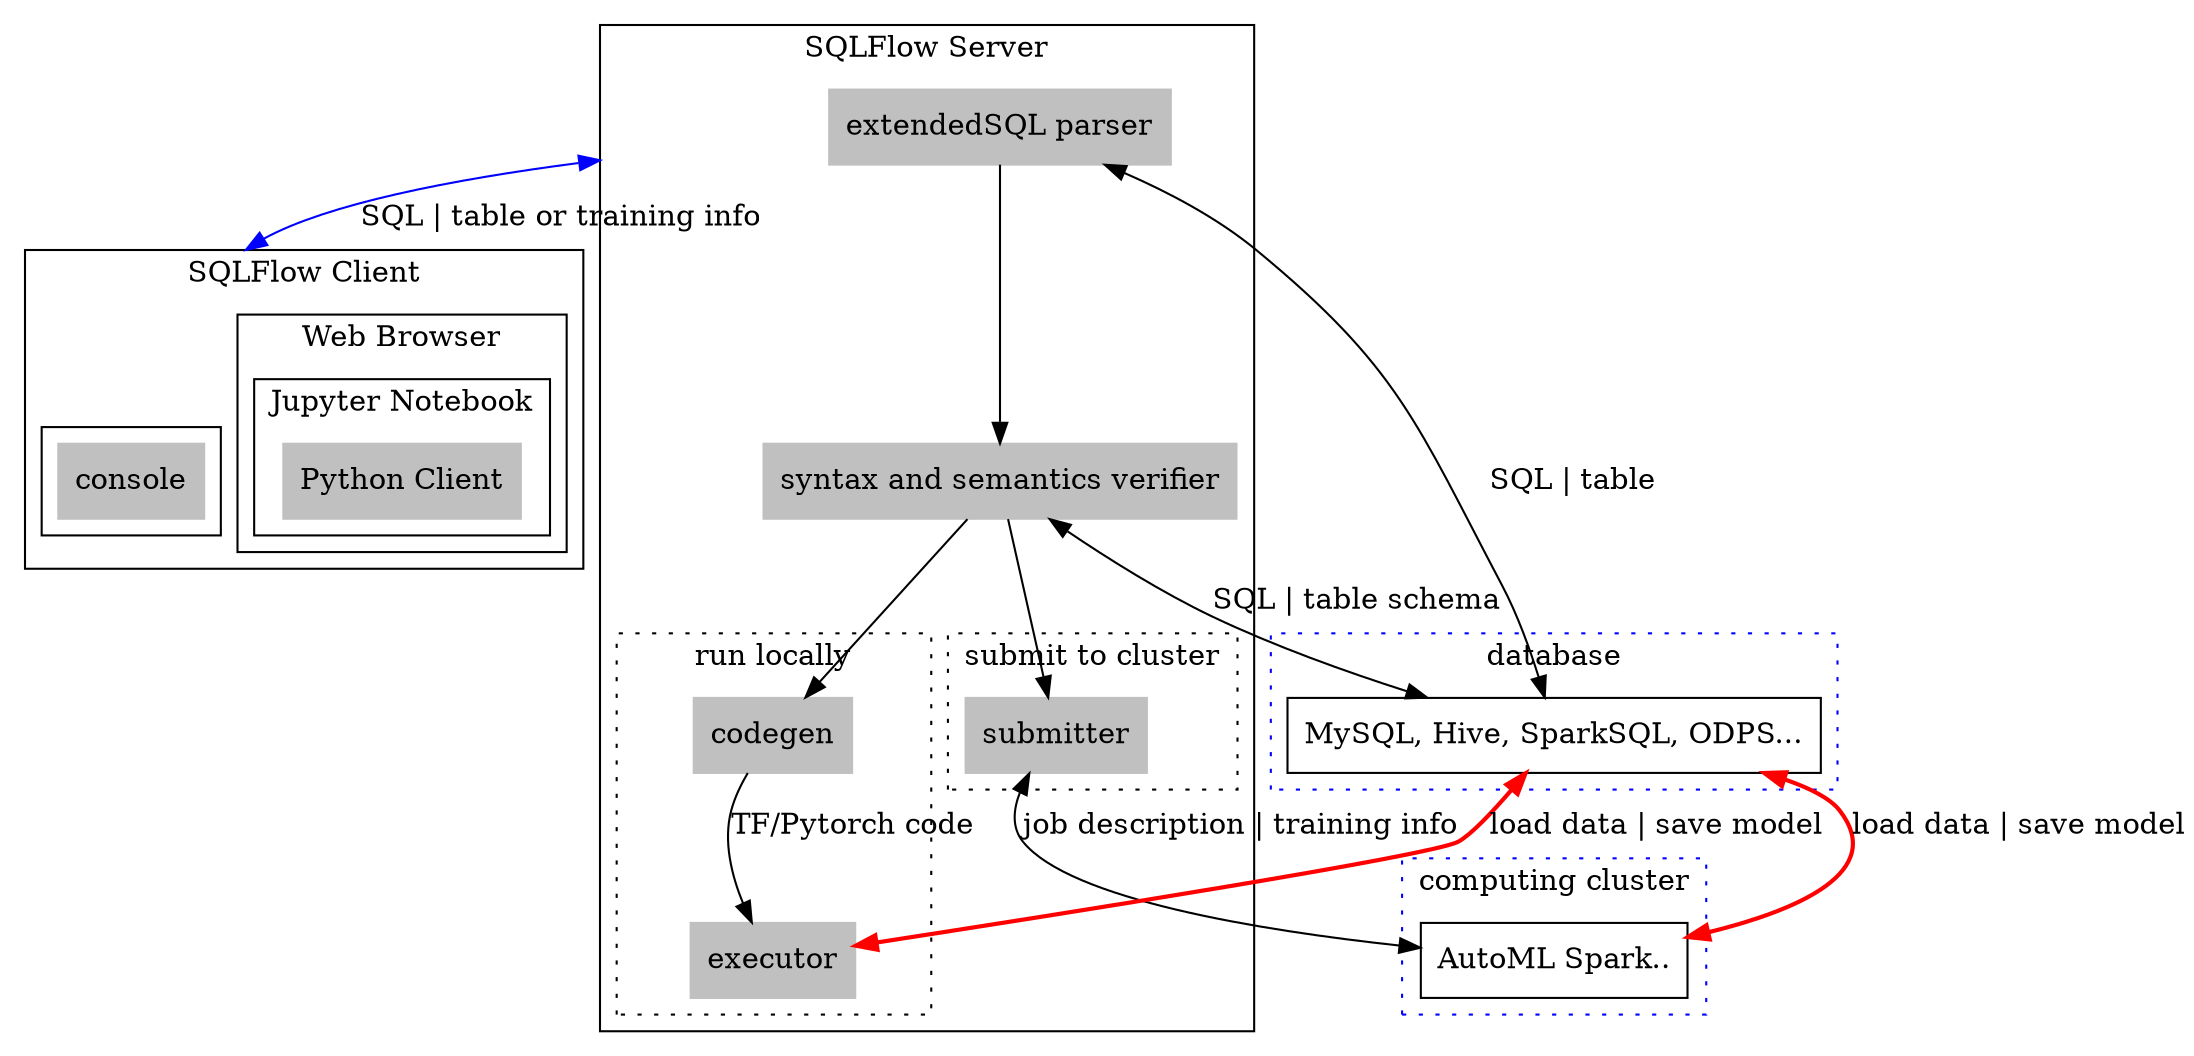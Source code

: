 digraph G {
  graph [compound=true];
  subgraph cluster_6 {
    label = "SQLFlow Client"

    subgraph cluster_0 {
      label = "Web Browser";
      subgraph cluster_4 {
        label = "Jupyter Notebook";
        node [style=filled,color=grey,shape=box];
        python_client [label = "Python Client"]
      }
    }

    subgraph cluster_5 {
      label = "";
      node [style=filled,color=grey,shape=box];
      console [label = "console"]
    }
  }


  subgraph cluster_1 {
    label = "SQLFlow Server";
    node [style=filled,color=grey,shape=box];
    parser [label="extendedSQL parser"]
    verifier [label="syntax and semantics verifier"]
    parser -> verifier;
    verifier -> {codegen submitter}

    subgraph cluster_10 {
      label = "run locally";
      node [style=filled, shape=box];
      graph[style=dotted];
      codegen -> executor [label="TF/Pytorch code"];
    }

    subgraph cluster_11 {
      label = "submit to cluster";
      node [style=filled, shape=box];
      graph[style=dotted];
      submitter;
    }
  }

  subgraph cluster_2 { 
    label = "database"
    style=filled;
    graph[style=dotted];
    color=blue;
    database [label="MySQL, Hive, SparkSQL, ODPS...",shape=box];
  }

  subgraph cluster_3 {
    label = "computing cluster"
    style=filled;
    graph[style=dotted];
    color=blue;
    compute_cluster [label="AutoML Spark..",shape=box];
  }

  parser -> console [ltail=cluster_1, lhead=cluster_6, color=blue, dir="both", label="SQL | table or training info"]
  parser -> database [dir="both", label="SQL | table"];
  verifier -> database [dir="both", label="SQL | table schema"];
  submitter -> compute_cluster [dir="both", label="job description | training info"]

  database -> compute_cluster [color=red, style=bold, dir="both", label="load data | save model"]
  database -> executor [color=red, style=bold, dir="both", label="load data | save model"]
}
